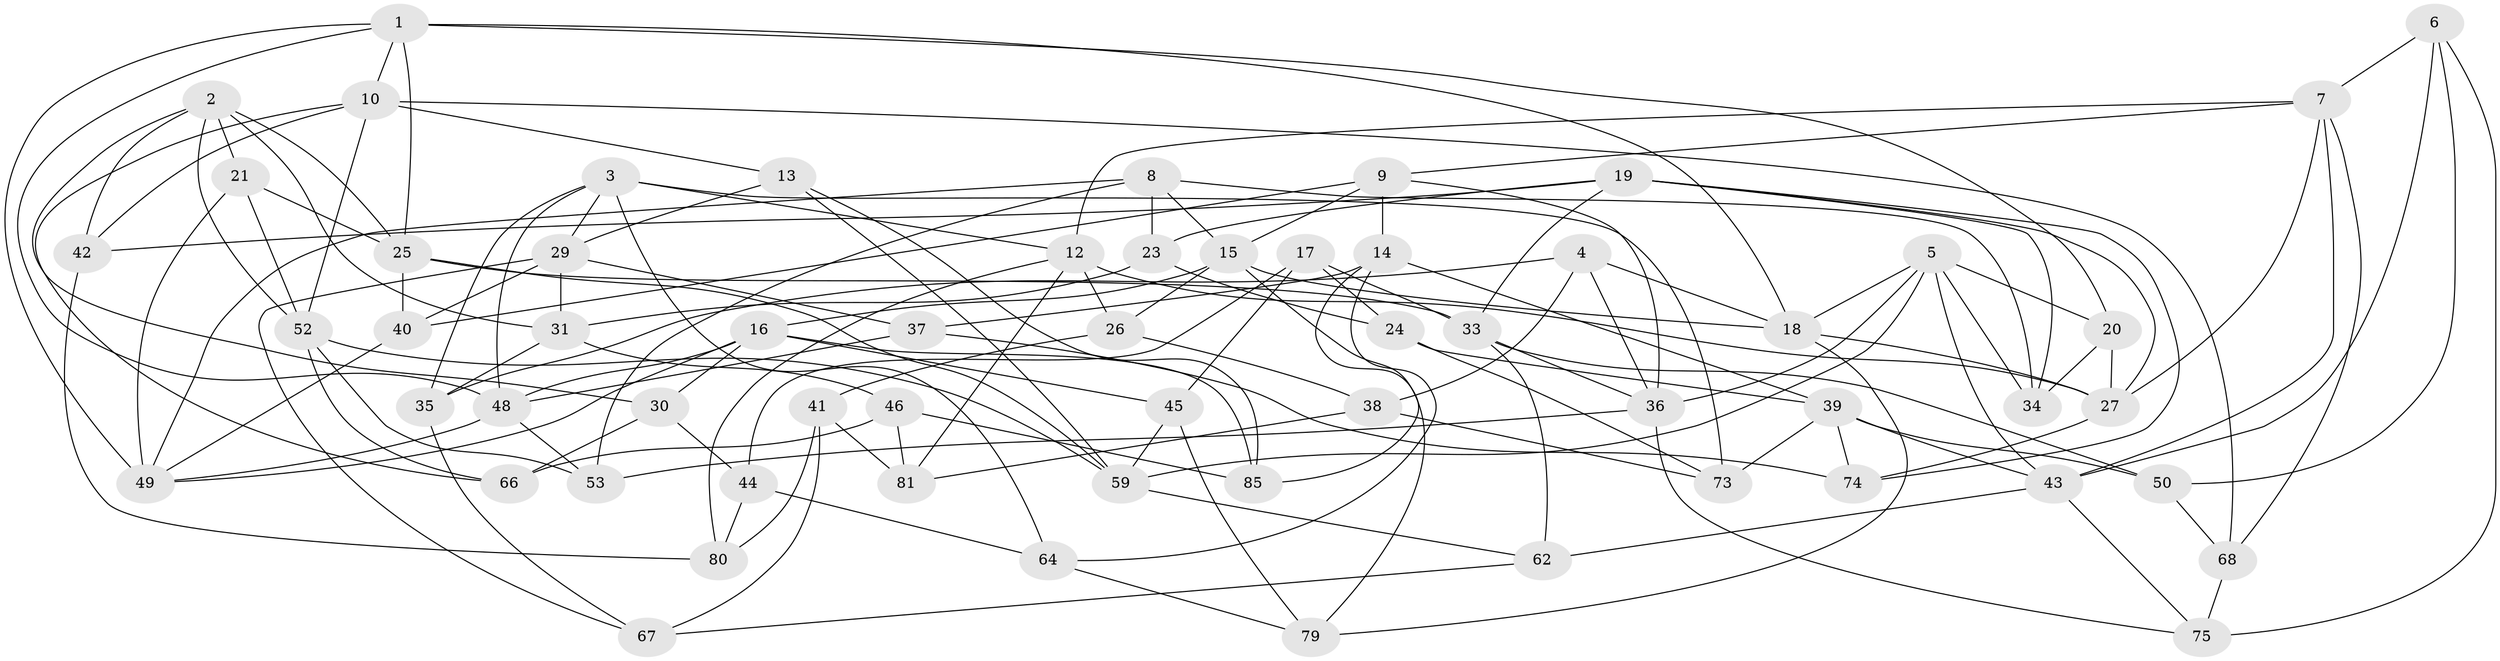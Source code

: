 // Generated by graph-tools (version 1.1) at 2025/24/03/03/25 07:24:25]
// undirected, 60 vertices, 144 edges
graph export_dot {
graph [start="1"]
  node [color=gray90,style=filled];
  1 [super="+28"];
  2 [super="+70"];
  3 [super="+61"];
  4;
  5 [super="+11"];
  6;
  7 [super="+51"];
  8 [super="+22"];
  9 [super="+72"];
  10 [super="+65"];
  12 [super="+55"];
  13;
  14 [super="+63"];
  15 [super="+86"];
  16 [super="+58"];
  17;
  18 [super="+32"];
  19 [super="+82"];
  20;
  21;
  23 [super="+78"];
  24;
  25 [super="+76"];
  26;
  27 [super="+56"];
  29 [super="+83"];
  30;
  31 [super="+47"];
  33 [super="+84"];
  34;
  35;
  36 [super="+69"];
  37;
  38;
  39 [super="+87"];
  40;
  41;
  42;
  43 [super="+57"];
  44;
  45;
  46;
  48 [super="+54"];
  49 [super="+60"];
  50;
  52 [super="+71"];
  53;
  59 [super="+77"];
  62;
  64;
  66;
  67;
  68;
  73;
  74;
  75;
  79;
  80;
  81;
  85;
  1 -- 10;
  1 -- 18;
  1 -- 48;
  1 -- 20;
  1 -- 25;
  1 -- 49;
  2 -- 25;
  2 -- 52;
  2 -- 30;
  2 -- 42;
  2 -- 21;
  2 -- 31;
  3 -- 35;
  3 -- 73;
  3 -- 48;
  3 -- 64;
  3 -- 29;
  3 -- 12;
  4 -- 18;
  4 -- 36;
  4 -- 35;
  4 -- 38;
  5 -- 34;
  5 -- 20;
  5 -- 43;
  5 -- 36;
  5 -- 18;
  5 -- 59;
  6 -- 75;
  6 -- 50;
  6 -- 43;
  6 -- 7;
  7 -- 12;
  7 -- 68;
  7 -- 9;
  7 -- 43;
  7 -- 27;
  8 -- 23 [weight=2];
  8 -- 53;
  8 -- 34;
  8 -- 15;
  8 -- 49;
  9 -- 40;
  9 -- 15;
  9 -- 36;
  9 -- 14 [weight=2];
  10 -- 68;
  10 -- 66;
  10 -- 42;
  10 -- 13;
  10 -- 52;
  12 -- 81;
  12 -- 27;
  12 -- 80;
  12 -- 26;
  13 -- 85;
  13 -- 29;
  13 -- 59;
  14 -- 37;
  14 -- 64;
  14 -- 85;
  14 -- 39;
  15 -- 18;
  15 -- 26;
  15 -- 79;
  15 -- 16;
  16 -- 30;
  16 -- 49;
  16 -- 85;
  16 -- 45;
  16 -- 48;
  17 -- 44;
  17 -- 24;
  17 -- 45;
  17 -- 33;
  18 -- 79;
  18 -- 27;
  19 -- 33;
  19 -- 74;
  19 -- 27;
  19 -- 42;
  19 -- 34;
  19 -- 23;
  20 -- 34;
  20 -- 27;
  21 -- 52;
  21 -- 25;
  21 -- 49;
  23 -- 24;
  23 -- 31 [weight=2];
  24 -- 73;
  24 -- 39;
  25 -- 59;
  25 -- 40;
  25 -- 33;
  26 -- 41;
  26 -- 38;
  27 -- 74;
  29 -- 40;
  29 -- 67;
  29 -- 37;
  29 -- 31;
  30 -- 44;
  30 -- 66;
  31 -- 35;
  31 -- 46;
  33 -- 62;
  33 -- 50;
  33 -- 36;
  35 -- 67;
  36 -- 53;
  36 -- 75;
  37 -- 48;
  37 -- 74;
  38 -- 81;
  38 -- 73;
  39 -- 74;
  39 -- 73;
  39 -- 43;
  39 -- 50;
  40 -- 49;
  41 -- 67;
  41 -- 80;
  41 -- 81;
  42 -- 80;
  43 -- 62;
  43 -- 75;
  44 -- 80;
  44 -- 64;
  45 -- 79;
  45 -- 59;
  46 -- 85;
  46 -- 66;
  46 -- 81;
  48 -- 53;
  48 -- 49;
  50 -- 68;
  52 -- 53;
  52 -- 66;
  52 -- 59;
  59 -- 62;
  62 -- 67;
  64 -- 79;
  68 -- 75;
}
